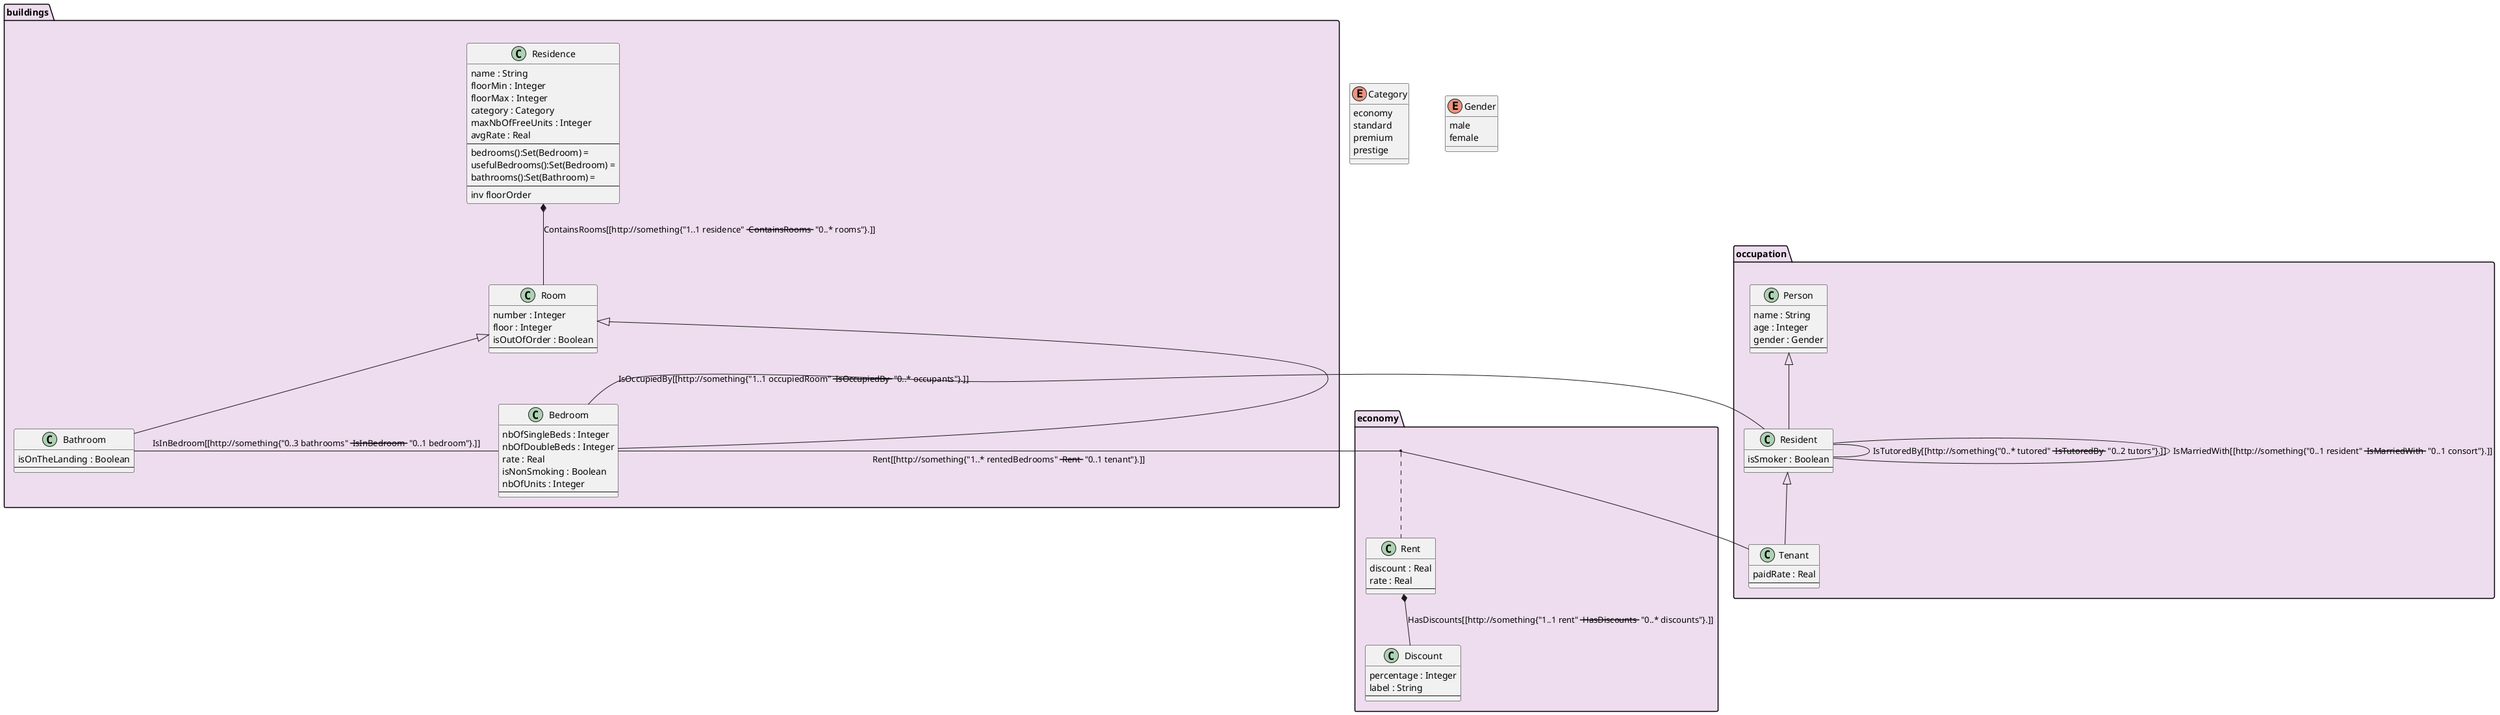 @startuml

enum Category {
    economy
    standard
    premium
    prestige
}

enum Gender {
    male
    female
}

package buildings <<Folder>> #EEDDEE {


class Residence [[http://something.org/Residence{tooltoip for Residence}]]
class Residence {
{field}  name : String
{field}  floorMin : Integer
{field}  floorMax : Integer
{field}  category : Category
{field}  maxNbOfFreeUnits : Integer
{field}  avgRate : Real
--
{method}    bedrooms():Set(Bedroom) =
{method}    usefulBedrooms():Set(Bedroom) =
{method}    bathrooms():Set(Bathroom) =
--
inv floorOrder
}


class Room [[http://something.org/Room{tooltoip for Room}]]
class Room {
{field}  number : Integer
{field}  floor : Integer
{field}  isOutOfOrder : Boolean
--
}



class Bathroom [[http://something.org/Bathroom{tooltoip for Bathroom}]]
class Bathroom {
{field}  isOnTheLanding : Boolean
--
}

Room <|-- Bathroom


class Bedroom [[http://something.org/Bedroom{tooltoip for Bedroom}]]
class Bedroom {
{field}  nbOfSingleBeds : Integer
{field}  nbOfDoubleBeds : Integer
{field}  rate : Real
{field}  isNonSmoking : Boolean
{field}  nbOfUnits : Integer
--
}

Room <|-- Bedroom

}

package occupation <<Folder>> #EEDDEE {

class Person [[http://something.org/Person{tooltoip for Person}]]
class Person {
{field}  name : String
{field}  age : Integer
{field}  gender : Gender
--
}



class Resident [[http://something.org/Resident{tooltoip for Resident}]]
class Resident {
{field}  isSmoker : Boolean
--
}

Person <|-- Resident


class Tenant [[http://something.org/Tenant{tooltoip for Tenant}]]
class Tenant {
{field}  paidRate : Real
--
}

Resident <|-- Tenant

}

package economy <<Folder>> #EEDDEE {

class Discount [[http://something.org/Discount{tooltoip for Discount}]]
class Discount {
{field}  percentage : Integer
{field}  label : String
--
}



Residence  *--  Room : ContainsRooms[[http://something{"1..1 residence" -- ContainsRooms -- "0..* rooms"}.]]

Bathroom  -  Bedroom : IsInBedroom[[http://something{"0..3 bathrooms" -- IsInBedroom -- "0..1 bedroom"}.]]

Resident  -  Resident : IsTutoredBy[[http://something{"0..* tutored" -- IsTutoredBy -- "0..2 tutors"}.]]

Resident  -  Resident : IsMarriedWith[[http://something{"0..1 resident" -- IsMarriedWith -- "0..1 consort"}.]]

Bedroom  -  Resident : IsOccupiedBy[[http://something{"1..1 occupiedRoom" -- IsOccupiedBy -- "0..* occupants"}.]]

Rent  *--  Discount : HasDiscounts[[http://something{"1..1 rent" -- HasDiscounts -- "0..* discounts"}.]]

Bedroom  -  Tenant : Rent[[http://something{"1..* rentedBedrooms" -- Rent -- "0..1 tenant"}.]]

class Rent [[http://something.org/Rent{tooltoip for Rent}]]
class Rent {
{field}  discount : Real
{field}  rate : Real
--
}



( Bedroom, Tenant) .. Rent
}

@enduml